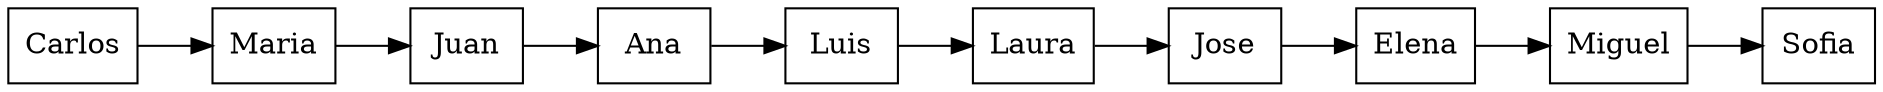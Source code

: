digraph Usuarios{
node[shape = "box"];
rankdir=LR
"Nodo1"[label = "Carlos"];
"Nodo1"->"Nodo2"
"Nodo2"[label = "Maria"];
"Nodo2"->"Nodo3"
"Nodo3"[label = "Juan"];
"Nodo3"->"Nodo4"
"Nodo4"[label = "Ana"];
"Nodo4"->"Nodo5"
"Nodo5"[label = "Luis"];
"Nodo5"->"Nodo6"
"Nodo6"[label = "Laura"];
"Nodo6"->"Nodo7"
"Nodo7"[label = "Jose"];
"Nodo7"->"Nodo8"
"Nodo8"[label = "Elena"];
"Nodo8"->"Nodo9"
"Nodo9"[label = "Miguel"];
"Nodo9"->"Nodo10"
"Nodo10"[label = "Sofia"];
"Nodo10"}
